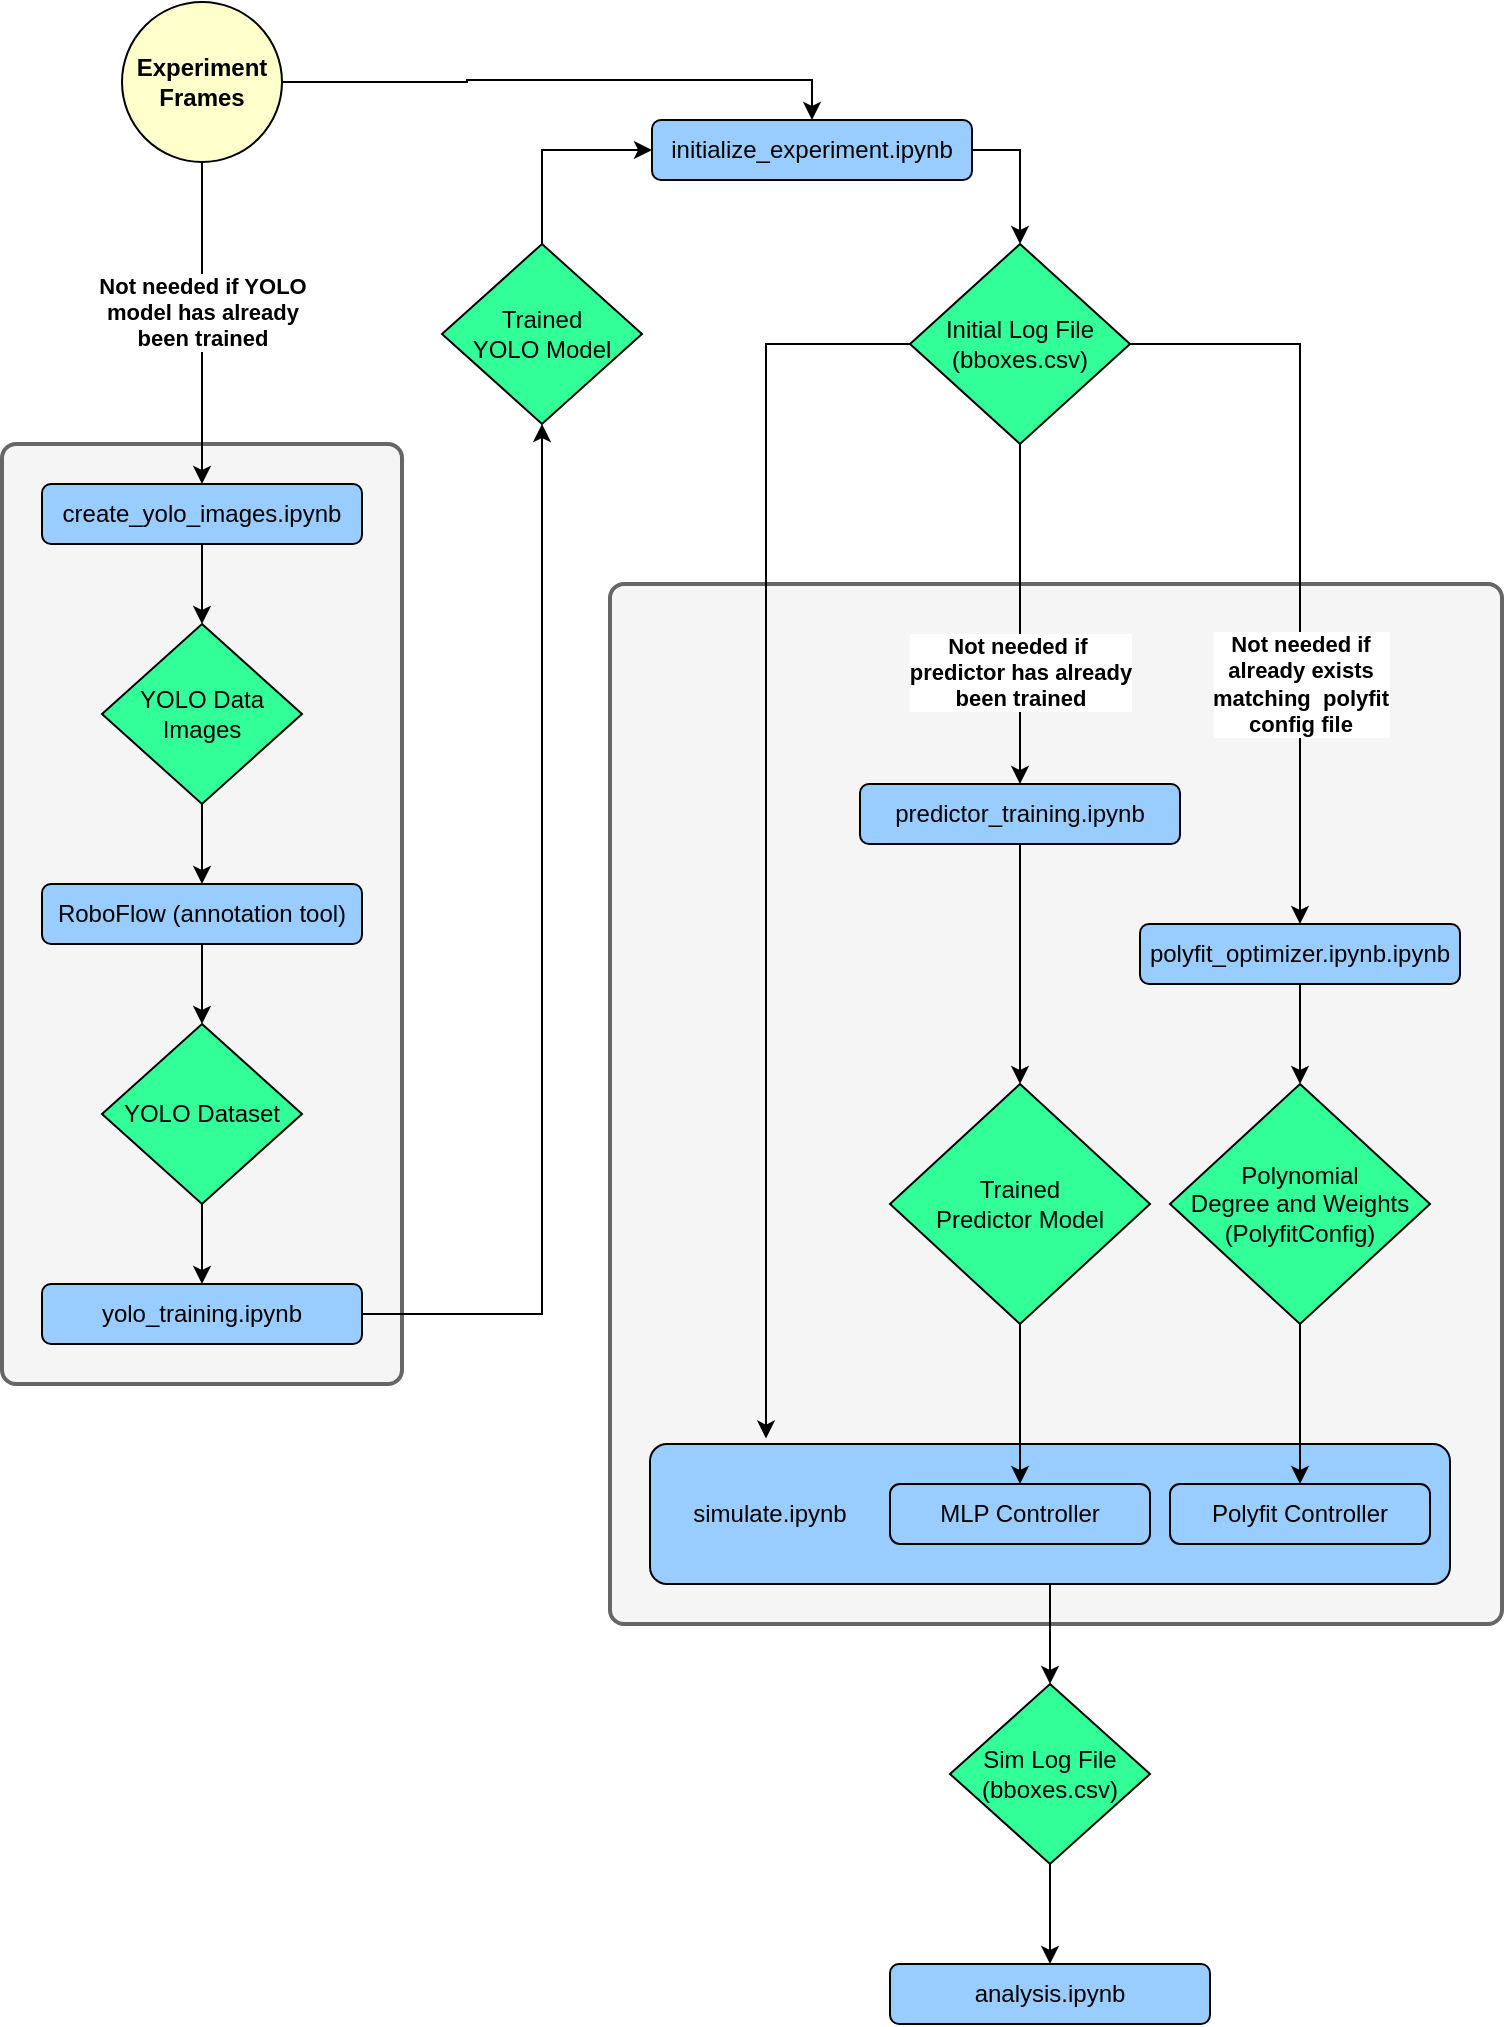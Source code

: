 <mxfile version="24.4.13" type="device">
  <diagram name="Page-1" id="aB-AKYa4uGkAp5nFMPeD">
    <mxGraphModel dx="1943" dy="1029" grid="1" gridSize="10" guides="1" tooltips="1" connect="1" arrows="1" fold="1" page="1" pageScale="1" pageWidth="850" pageHeight="1100" math="0" shadow="0">
      <root>
        <mxCell id="0" />
        <mxCell id="1" parent="0" />
        <mxCell id="WDajsYb6U0dOoKer0U97-97" value="" style="rounded=1;whiteSpace=wrap;html=1;absoluteArcSize=1;arcSize=14;strokeWidth=2;fillColor=#f5f5f5;fontColor=#333333;strokeColor=#666666;" vertex="1" parent="1">
          <mxGeometry x="374" y="310" width="446" height="520" as="geometry" />
        </mxCell>
        <mxCell id="WDajsYb6U0dOoKer0U97-91" value="" style="rounded=1;whiteSpace=wrap;html=1;absoluteArcSize=1;arcSize=14;strokeWidth=2;fillColor=#f5f5f5;fontColor=#333333;strokeColor=#666666;" vertex="1" parent="1">
          <mxGeometry x="70" y="240" width="200" height="470" as="geometry" />
        </mxCell>
        <mxCell id="WDajsYb6U0dOoKer0U97-50" style="edgeStyle=orthogonalEdgeStyle;rounded=0;orthogonalLoop=1;jettySize=auto;html=1;entryX=0.5;entryY=0;entryDx=0;entryDy=0;" edge="1" parent="1" source="WDajsYb6U0dOoKer0U97-1" target="WDajsYb6U0dOoKer0U97-49">
          <mxGeometry relative="1" as="geometry" />
        </mxCell>
        <mxCell id="WDajsYb6U0dOoKer0U97-1" value="create_yolo_images.ipynb" style="rounded=1;whiteSpace=wrap;html=1;fillColor=#99CCFF;" vertex="1" parent="1">
          <mxGeometry x="90" y="260" width="160" height="30" as="geometry" />
        </mxCell>
        <mxCell id="WDajsYb6U0dOoKer0U97-92" value="&lt;span style=&quot;font-weight: 700;&quot;&gt;Not needed if YOLO&lt;br&gt;&lt;/span&gt;&lt;b&gt;model has already&lt;br style=&quot;&quot;&gt;&lt;/b&gt;&lt;span style=&quot;font-weight: 700;&quot;&gt;been trained&lt;/span&gt;" style="edgeStyle=orthogonalEdgeStyle;rounded=0;orthogonalLoop=1;jettySize=auto;html=1;exitX=0.5;exitY=1;exitDx=0;exitDy=0;" edge="1" parent="1" source="WDajsYb6U0dOoKer0U97-115" target="WDajsYb6U0dOoKer0U97-1">
          <mxGeometry x="-0.077" relative="1" as="geometry">
            <mxPoint x="-70" y="110" as="sourcePoint" />
            <mxPoint as="offset" />
          </mxGeometry>
        </mxCell>
        <mxCell id="WDajsYb6U0dOoKer0U97-89" style="edgeStyle=orthogonalEdgeStyle;rounded=0;orthogonalLoop=1;jettySize=auto;html=1;exitX=0.5;exitY=1;exitDx=0;exitDy=0;entryX=0.5;entryY=0;entryDx=0;entryDy=0;" edge="1" parent="1" source="WDajsYb6U0dOoKer0U97-49" target="WDajsYb6U0dOoKer0U97-51">
          <mxGeometry relative="1" as="geometry" />
        </mxCell>
        <mxCell id="WDajsYb6U0dOoKer0U97-49" value="YOLO Data Images" style="rhombus;whiteSpace=wrap;html=1;fillColor=#33FF99;" vertex="1" parent="1">
          <mxGeometry x="120" y="330" width="100" height="90" as="geometry" />
        </mxCell>
        <mxCell id="WDajsYb6U0dOoKer0U97-58" style="edgeStyle=orthogonalEdgeStyle;rounded=0;orthogonalLoop=1;jettySize=auto;html=1;exitX=0.5;exitY=1;exitDx=0;exitDy=0;entryX=0.5;entryY=0;entryDx=0;entryDy=0;" edge="1" parent="1" source="WDajsYb6U0dOoKer0U97-51" target="WDajsYb6U0dOoKer0U97-53">
          <mxGeometry relative="1" as="geometry" />
        </mxCell>
        <mxCell id="WDajsYb6U0dOoKer0U97-51" value="RoboFlow (annotation tool)" style="rounded=1;whiteSpace=wrap;html=1;fillColor=#99CCFF;" vertex="1" parent="1">
          <mxGeometry x="90" y="460" width="160" height="30" as="geometry" />
        </mxCell>
        <mxCell id="WDajsYb6U0dOoKer0U97-55" style="edgeStyle=orthogonalEdgeStyle;rounded=0;orthogonalLoop=1;jettySize=auto;html=1;entryX=0.5;entryY=0;entryDx=0;entryDy=0;" edge="1" parent="1" source="WDajsYb6U0dOoKer0U97-53" target="WDajsYb6U0dOoKer0U97-54">
          <mxGeometry relative="1" as="geometry" />
        </mxCell>
        <mxCell id="WDajsYb6U0dOoKer0U97-53" value="YOLO Dataset" style="rhombus;whiteSpace=wrap;html=1;fillColor=#33FF99;" vertex="1" parent="1">
          <mxGeometry x="120" y="530" width="100" height="90" as="geometry" />
        </mxCell>
        <mxCell id="WDajsYb6U0dOoKer0U97-93" style="edgeStyle=orthogonalEdgeStyle;rounded=0;orthogonalLoop=1;jettySize=auto;html=1;entryX=0.5;entryY=1;entryDx=0;entryDy=0;" edge="1" parent="1" source="WDajsYb6U0dOoKer0U97-54" target="WDajsYb6U0dOoKer0U97-56">
          <mxGeometry relative="1" as="geometry" />
        </mxCell>
        <mxCell id="WDajsYb6U0dOoKer0U97-54" value="yolo_training.ipynb" style="rounded=1;whiteSpace=wrap;html=1;fillColor=#99CCFF;" vertex="1" parent="1">
          <mxGeometry x="90" y="660" width="160" height="30" as="geometry" />
        </mxCell>
        <mxCell id="WDajsYb6U0dOoKer0U97-95" style="edgeStyle=orthogonalEdgeStyle;rounded=0;orthogonalLoop=1;jettySize=auto;html=1;exitX=0.5;exitY=0;exitDx=0;exitDy=0;entryX=0;entryY=0.5;entryDx=0;entryDy=0;" edge="1" parent="1" source="WDajsYb6U0dOoKer0U97-56" target="WDajsYb6U0dOoKer0U97-59">
          <mxGeometry relative="1" as="geometry">
            <mxPoint x="310" y="90" as="targetPoint" />
          </mxGeometry>
        </mxCell>
        <mxCell id="WDajsYb6U0dOoKer0U97-56" value="Trained &lt;br&gt;YOLO Model" style="rhombus;whiteSpace=wrap;html=1;fillColor=#33FF99;" vertex="1" parent="1">
          <mxGeometry x="290" y="140" width="100" height="90" as="geometry" />
        </mxCell>
        <mxCell id="WDajsYb6U0dOoKer0U97-100" style="edgeStyle=orthogonalEdgeStyle;rounded=0;orthogonalLoop=1;jettySize=auto;html=1;exitX=1;exitY=0.5;exitDx=0;exitDy=0;entryX=0.5;entryY=0;entryDx=0;entryDy=0;" edge="1" parent="1" source="WDajsYb6U0dOoKer0U97-59" target="WDajsYb6U0dOoKer0U97-62">
          <mxGeometry relative="1" as="geometry" />
        </mxCell>
        <mxCell id="WDajsYb6U0dOoKer0U97-59" value="initialize_experiment.ipynb" style="rounded=1;whiteSpace=wrap;html=1;fillColor=#99CCFF;" vertex="1" parent="1">
          <mxGeometry x="395" y="78" width="160" height="30" as="geometry" />
        </mxCell>
        <mxCell id="WDajsYb6U0dOoKer0U97-107" value="&lt;b&gt;Not needed if&amp;nbsp;&lt;br&gt;predictor has already&lt;br&gt;been trained&lt;/b&gt;" style="edgeStyle=orthogonalEdgeStyle;rounded=0;orthogonalLoop=1;jettySize=auto;html=1;exitX=0.5;exitY=1;exitDx=0;exitDy=0;entryX=0.5;entryY=0;entryDx=0;entryDy=0;" edge="1" parent="1" source="WDajsYb6U0dOoKer0U97-62" target="WDajsYb6U0dOoKer0U97-69">
          <mxGeometry x="0.337" relative="1" as="geometry">
            <mxPoint as="offset" />
          </mxGeometry>
        </mxCell>
        <mxCell id="WDajsYb6U0dOoKer0U97-109" value="&lt;b&gt;Not needed if&lt;br&gt;already exists &lt;br&gt;matching&amp;nbsp; polyfit &lt;br&gt;config file&lt;/b&gt;" style="edgeStyle=orthogonalEdgeStyle;rounded=0;orthogonalLoop=1;jettySize=auto;html=1;entryX=0.5;entryY=0;entryDx=0;entryDy=0;exitX=1;exitY=0.5;exitDx=0;exitDy=0;" edge="1" parent="1" source="WDajsYb6U0dOoKer0U97-62" target="WDajsYb6U0dOoKer0U97-70">
          <mxGeometry x="0.36" relative="1" as="geometry">
            <mxPoint x="690" y="200" as="sourcePoint" />
            <mxPoint as="offset" />
          </mxGeometry>
        </mxCell>
        <mxCell id="WDajsYb6U0dOoKer0U97-62" value="Initial Log File (bboxes.csv)" style="rhombus;whiteSpace=wrap;html=1;fillColor=#33FF99;" vertex="1" parent="1">
          <mxGeometry x="524" y="140" width="110" height="100" as="geometry" />
        </mxCell>
        <mxCell id="WDajsYb6U0dOoKer0U97-80" style="edgeStyle=orthogonalEdgeStyle;rounded=0;orthogonalLoop=1;jettySize=auto;html=1;entryX=0.5;entryY=0;entryDx=0;entryDy=0;" edge="1" parent="1" source="WDajsYb6U0dOoKer0U97-64" target="WDajsYb6U0dOoKer0U97-79">
          <mxGeometry relative="1" as="geometry" />
        </mxCell>
        <mxCell id="WDajsYb6U0dOoKer0U97-64" value="" style="rounded=1;absoluteArcSize=1;html=1;arcSize=17;fillColor=#99CCFF;" vertex="1" parent="1">
          <mxGeometry x="394" y="740" width="400" height="70" as="geometry" />
        </mxCell>
        <mxCell id="WDajsYb6U0dOoKer0U97-65" value="simulate.ipynb" style="html=1;shape=mxgraph.er.anchor;whiteSpace=wrap;" vertex="1" parent="WDajsYb6U0dOoKer0U97-64">
          <mxGeometry width="120" height="70" as="geometry" />
        </mxCell>
        <mxCell id="WDajsYb6U0dOoKer0U97-66" value="Polyfit Controller" style="rounded=1;absoluteArcSize=1;html=1;arcSize=10;whiteSpace=wrap;points=[];strokeColor=inherit;fillColor=inherit;" vertex="1" parent="WDajsYb6U0dOoKer0U97-64">
          <mxGeometry x="260" y="20" width="130" height="30" as="geometry" />
        </mxCell>
        <mxCell id="WDajsYb6U0dOoKer0U97-67" value="MLP Controller" style="rounded=1;absoluteArcSize=1;html=1;arcSize=10;whiteSpace=wrap;points=[];strokeColor=inherit;fillColor=inherit;" vertex="1" parent="WDajsYb6U0dOoKer0U97-64">
          <mxGeometry x="120" y="20" width="130" height="30" as="geometry" />
        </mxCell>
        <mxCell id="WDajsYb6U0dOoKer0U97-74" value="" style="edgeStyle=orthogonalEdgeStyle;rounded=0;orthogonalLoop=1;jettySize=auto;html=1;entryX=0.5;entryY=0;entryDx=0;entryDy=0;fontStyle=1" edge="1" parent="1" source="WDajsYb6U0dOoKer0U97-69" target="WDajsYb6U0dOoKer0U97-73">
          <mxGeometry relative="1" as="geometry" />
        </mxCell>
        <mxCell id="WDajsYb6U0dOoKer0U97-69" value="predictor_training.ipynb" style="rounded=1;whiteSpace=wrap;html=1;fillColor=#99CCFF;" vertex="1" parent="1">
          <mxGeometry x="499" y="410" width="160" height="30" as="geometry" />
        </mxCell>
        <mxCell id="WDajsYb6U0dOoKer0U97-76" value="" style="edgeStyle=orthogonalEdgeStyle;rounded=0;orthogonalLoop=1;jettySize=auto;html=1;entryX=0.5;entryY=0;entryDx=0;entryDy=0;fontStyle=1" edge="1" parent="1" source="WDajsYb6U0dOoKer0U97-70" target="WDajsYb6U0dOoKer0U97-75">
          <mxGeometry relative="1" as="geometry" />
        </mxCell>
        <mxCell id="WDajsYb6U0dOoKer0U97-70" value="polyfit_optimizer.ipynb.ipynb" style="rounded=1;whiteSpace=wrap;html=1;fillColor=#99CCFF;" vertex="1" parent="1">
          <mxGeometry x="639" y="480" width="160" height="30" as="geometry" />
        </mxCell>
        <mxCell id="WDajsYb6U0dOoKer0U97-77" style="edgeStyle=orthogonalEdgeStyle;rounded=0;orthogonalLoop=1;jettySize=auto;html=1;" edge="1" parent="1" source="WDajsYb6U0dOoKer0U97-73" target="WDajsYb6U0dOoKer0U97-67">
          <mxGeometry relative="1" as="geometry" />
        </mxCell>
        <mxCell id="WDajsYb6U0dOoKer0U97-73" value="Trained &lt;br&gt;Predictor Model" style="rhombus;whiteSpace=wrap;html=1;fillColor=#33FF99;" vertex="1" parent="1">
          <mxGeometry x="514" y="560" width="130" height="120" as="geometry" />
        </mxCell>
        <mxCell id="WDajsYb6U0dOoKer0U97-78" style="edgeStyle=orthogonalEdgeStyle;rounded=0;orthogonalLoop=1;jettySize=auto;html=1;" edge="1" parent="1" source="WDajsYb6U0dOoKer0U97-75" target="WDajsYb6U0dOoKer0U97-66">
          <mxGeometry relative="1" as="geometry" />
        </mxCell>
        <mxCell id="WDajsYb6U0dOoKer0U97-75" value="Polynomial &lt;br&gt;Degree and Weights (PolyfitConfig)" style="rhombus;whiteSpace=wrap;html=1;fillColor=#33FF99;" vertex="1" parent="1">
          <mxGeometry x="654" y="560" width="130" height="120" as="geometry" />
        </mxCell>
        <mxCell id="WDajsYb6U0dOoKer0U97-82" style="edgeStyle=orthogonalEdgeStyle;rounded=0;orthogonalLoop=1;jettySize=auto;html=1;entryX=0.5;entryY=0;entryDx=0;entryDy=0;" edge="1" parent="1" source="WDajsYb6U0dOoKer0U97-79" target="WDajsYb6U0dOoKer0U97-81">
          <mxGeometry relative="1" as="geometry" />
        </mxCell>
        <mxCell id="WDajsYb6U0dOoKer0U97-79" value="Sim Log File (bboxes.csv)" style="rhombus;whiteSpace=wrap;html=1;fillColor=#33FF99;" vertex="1" parent="1">
          <mxGeometry x="544" y="860" width="100" height="90" as="geometry" />
        </mxCell>
        <mxCell id="WDajsYb6U0dOoKer0U97-81" value="analysis.ipynb" style="rounded=1;whiteSpace=wrap;html=1;fillColor=#99CCFF;" vertex="1" parent="1">
          <mxGeometry x="514" y="1000" width="160" height="30" as="geometry" />
        </mxCell>
        <mxCell id="WDajsYb6U0dOoKer0U97-112" style="edgeStyle=orthogonalEdgeStyle;rounded=0;orthogonalLoop=1;jettySize=auto;html=1;exitX=0;exitY=0.5;exitDx=0;exitDy=0;entryX=0.145;entryY=-0.039;entryDx=0;entryDy=0;entryPerimeter=0;" edge="1" parent="1" source="WDajsYb6U0dOoKer0U97-62" target="WDajsYb6U0dOoKer0U97-64">
          <mxGeometry relative="1" as="geometry">
            <Array as="points">
              <mxPoint x="452" y="190" />
            </Array>
          </mxGeometry>
        </mxCell>
        <mxCell id="WDajsYb6U0dOoKer0U97-116" style="edgeStyle=orthogonalEdgeStyle;rounded=0;orthogonalLoop=1;jettySize=auto;html=1;exitX=1;exitY=0.5;exitDx=0;exitDy=0;entryX=0.5;entryY=0;entryDx=0;entryDy=0;" edge="1" parent="1" source="WDajsYb6U0dOoKer0U97-115" target="WDajsYb6U0dOoKer0U97-59">
          <mxGeometry relative="1" as="geometry" />
        </mxCell>
        <mxCell id="WDajsYb6U0dOoKer0U97-115" value="&lt;br&gt;&lt;span style=&quot;forced-color-adjust: none; color: rgb(0, 0, 0); font-family: Helvetica; font-size: 12px; font-style: normal; font-variant-ligatures: normal; font-variant-caps: normal; letter-spacing: normal; orphans: 2; text-align: center; text-indent: 0px; text-transform: none; widows: 2; word-spacing: 0px; -webkit-text-stroke-width: 0px; white-space: normal; text-decoration-thickness: initial; text-decoration-style: initial; text-decoration-color: initial; float: none; display: inline !important;&quot;&gt;&lt;b style=&quot;&quot;&gt;Experiment Frames&lt;/b&gt;&lt;/span&gt;&lt;div&gt;&lt;br&gt;&lt;/div&gt;" style="ellipse;whiteSpace=wrap;html=1;aspect=fixed;fillColor=#FFFFCC;" vertex="1" parent="1">
          <mxGeometry x="130" y="19" width="80" height="80" as="geometry" />
        </mxCell>
      </root>
    </mxGraphModel>
  </diagram>
</mxfile>
